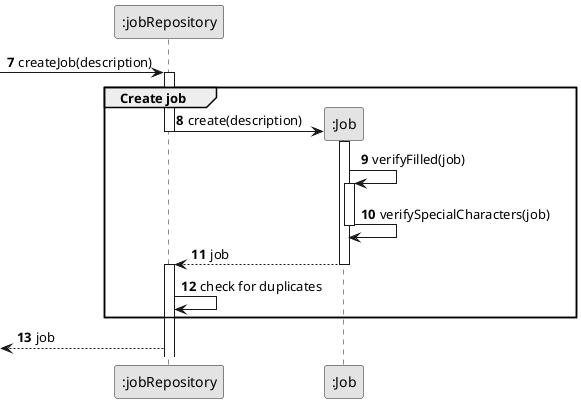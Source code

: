 @startuml
skinparam monochrome true
skinparam packageStyle rectangle
skinparam shadowing false

autonumber 7

participant ":jobRepository" as jobRepository
participant ":Job" as Job

-> jobRepository: createJob(description)

activate jobRepository
    group Create job

        jobRepository -> Job**: create(description)
deactivate jobRepository

        activate Job
            Job -> Job : verifyFilled(job)
            activate Job
                Job -> Job : verifySpecialCharacters(job)
            deactivate Job

            Job --> jobRepository : job
        deactivate Job
        activate jobRepository

            jobRepository -> jobRepository : check for duplicates
        deactivate Job
    end

    <-- jobRepository : job
@enduml